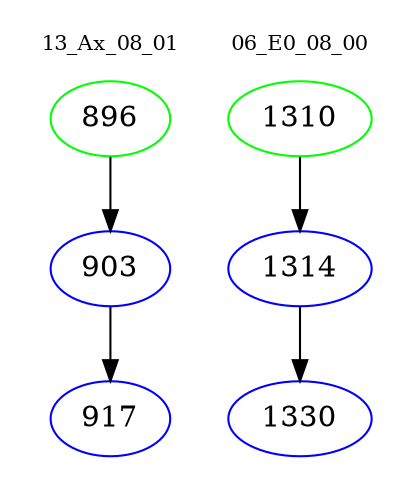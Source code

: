 digraph{
subgraph cluster_0 {
color = white
label = "13_Ax_08_01";
fontsize=10;
T0_896 [label="896", color="green"]
T0_896 -> T0_903 [color="black"]
T0_903 [label="903", color="blue"]
T0_903 -> T0_917 [color="black"]
T0_917 [label="917", color="blue"]
}
subgraph cluster_1 {
color = white
label = "06_E0_08_00";
fontsize=10;
T1_1310 [label="1310", color="green"]
T1_1310 -> T1_1314 [color="black"]
T1_1314 [label="1314", color="blue"]
T1_1314 -> T1_1330 [color="black"]
T1_1330 [label="1330", color="blue"]
}
}
